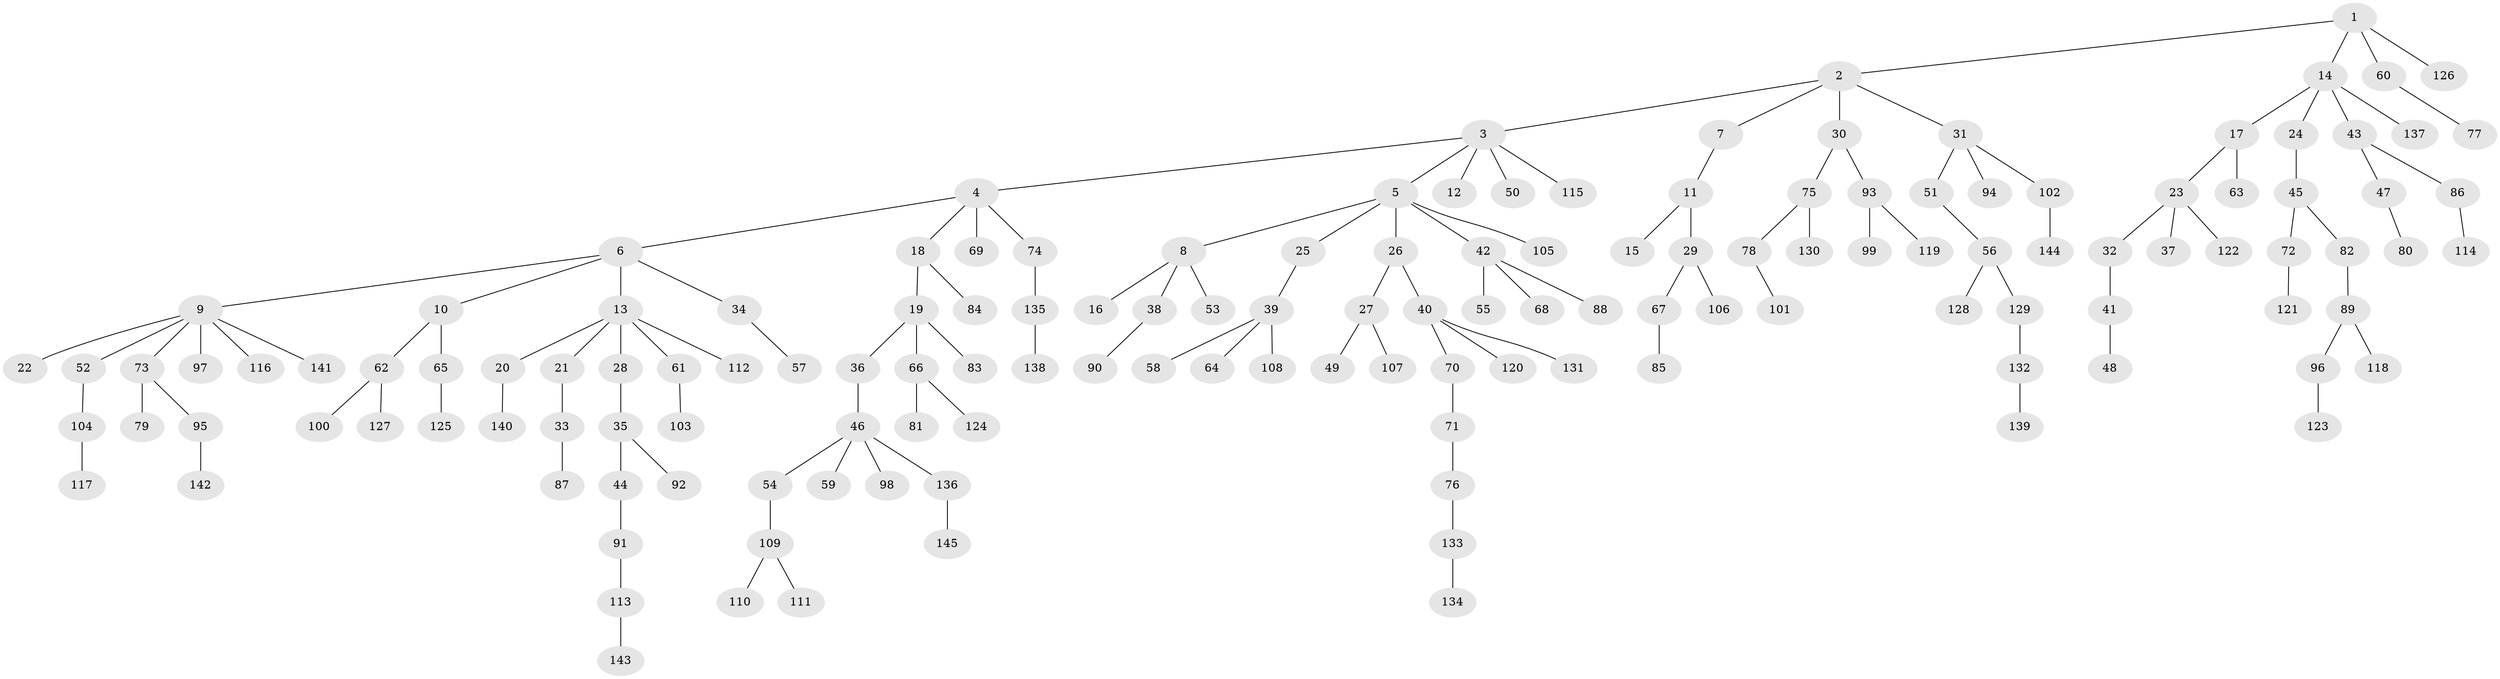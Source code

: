 // Generated by graph-tools (version 1.1) at 2025/02/03/09/25 03:02:25]
// undirected, 145 vertices, 144 edges
graph export_dot {
graph [start="1"]
  node [color=gray90,style=filled];
  1;
  2;
  3;
  4;
  5;
  6;
  7;
  8;
  9;
  10;
  11;
  12;
  13;
  14;
  15;
  16;
  17;
  18;
  19;
  20;
  21;
  22;
  23;
  24;
  25;
  26;
  27;
  28;
  29;
  30;
  31;
  32;
  33;
  34;
  35;
  36;
  37;
  38;
  39;
  40;
  41;
  42;
  43;
  44;
  45;
  46;
  47;
  48;
  49;
  50;
  51;
  52;
  53;
  54;
  55;
  56;
  57;
  58;
  59;
  60;
  61;
  62;
  63;
  64;
  65;
  66;
  67;
  68;
  69;
  70;
  71;
  72;
  73;
  74;
  75;
  76;
  77;
  78;
  79;
  80;
  81;
  82;
  83;
  84;
  85;
  86;
  87;
  88;
  89;
  90;
  91;
  92;
  93;
  94;
  95;
  96;
  97;
  98;
  99;
  100;
  101;
  102;
  103;
  104;
  105;
  106;
  107;
  108;
  109;
  110;
  111;
  112;
  113;
  114;
  115;
  116;
  117;
  118;
  119;
  120;
  121;
  122;
  123;
  124;
  125;
  126;
  127;
  128;
  129;
  130;
  131;
  132;
  133;
  134;
  135;
  136;
  137;
  138;
  139;
  140;
  141;
  142;
  143;
  144;
  145;
  1 -- 2;
  1 -- 14;
  1 -- 60;
  1 -- 126;
  2 -- 3;
  2 -- 7;
  2 -- 30;
  2 -- 31;
  3 -- 4;
  3 -- 5;
  3 -- 12;
  3 -- 50;
  3 -- 115;
  4 -- 6;
  4 -- 18;
  4 -- 69;
  4 -- 74;
  5 -- 8;
  5 -- 25;
  5 -- 26;
  5 -- 42;
  5 -- 105;
  6 -- 9;
  6 -- 10;
  6 -- 13;
  6 -- 34;
  7 -- 11;
  8 -- 16;
  8 -- 38;
  8 -- 53;
  9 -- 22;
  9 -- 52;
  9 -- 73;
  9 -- 97;
  9 -- 116;
  9 -- 141;
  10 -- 62;
  10 -- 65;
  11 -- 15;
  11 -- 29;
  13 -- 20;
  13 -- 21;
  13 -- 28;
  13 -- 61;
  13 -- 112;
  14 -- 17;
  14 -- 24;
  14 -- 43;
  14 -- 137;
  17 -- 23;
  17 -- 63;
  18 -- 19;
  18 -- 84;
  19 -- 36;
  19 -- 66;
  19 -- 83;
  20 -- 140;
  21 -- 33;
  23 -- 32;
  23 -- 37;
  23 -- 122;
  24 -- 45;
  25 -- 39;
  26 -- 27;
  26 -- 40;
  27 -- 49;
  27 -- 107;
  28 -- 35;
  29 -- 67;
  29 -- 106;
  30 -- 75;
  30 -- 93;
  31 -- 51;
  31 -- 94;
  31 -- 102;
  32 -- 41;
  33 -- 87;
  34 -- 57;
  35 -- 44;
  35 -- 92;
  36 -- 46;
  38 -- 90;
  39 -- 58;
  39 -- 64;
  39 -- 108;
  40 -- 70;
  40 -- 120;
  40 -- 131;
  41 -- 48;
  42 -- 55;
  42 -- 68;
  42 -- 88;
  43 -- 47;
  43 -- 86;
  44 -- 91;
  45 -- 72;
  45 -- 82;
  46 -- 54;
  46 -- 59;
  46 -- 98;
  46 -- 136;
  47 -- 80;
  51 -- 56;
  52 -- 104;
  54 -- 109;
  56 -- 128;
  56 -- 129;
  60 -- 77;
  61 -- 103;
  62 -- 100;
  62 -- 127;
  65 -- 125;
  66 -- 81;
  66 -- 124;
  67 -- 85;
  70 -- 71;
  71 -- 76;
  72 -- 121;
  73 -- 79;
  73 -- 95;
  74 -- 135;
  75 -- 78;
  75 -- 130;
  76 -- 133;
  78 -- 101;
  82 -- 89;
  86 -- 114;
  89 -- 96;
  89 -- 118;
  91 -- 113;
  93 -- 99;
  93 -- 119;
  95 -- 142;
  96 -- 123;
  102 -- 144;
  104 -- 117;
  109 -- 110;
  109 -- 111;
  113 -- 143;
  129 -- 132;
  132 -- 139;
  133 -- 134;
  135 -- 138;
  136 -- 145;
}
